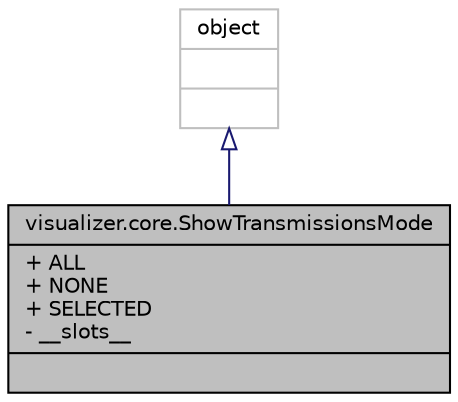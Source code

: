 digraph "visualizer.core.ShowTransmissionsMode"
{
  edge [fontname="Helvetica",fontsize="10",labelfontname="Helvetica",labelfontsize="10"];
  node [fontname="Helvetica",fontsize="10",shape=record];
  Node1 [label="{visualizer.core.ShowTransmissionsMode\n|+ ALL\l+ NONE\l+ SELECTED\l- __slots__\l|}",height=0.2,width=0.4,color="black", fillcolor="grey75", style="filled", fontcolor="black"];
  Node2 -> Node1 [dir="back",color="midnightblue",fontsize="10",style="solid",arrowtail="onormal"];
  Node2 [label="{object\n||}",height=0.2,width=0.4,color="grey75", fillcolor="white", style="filled"];
}
